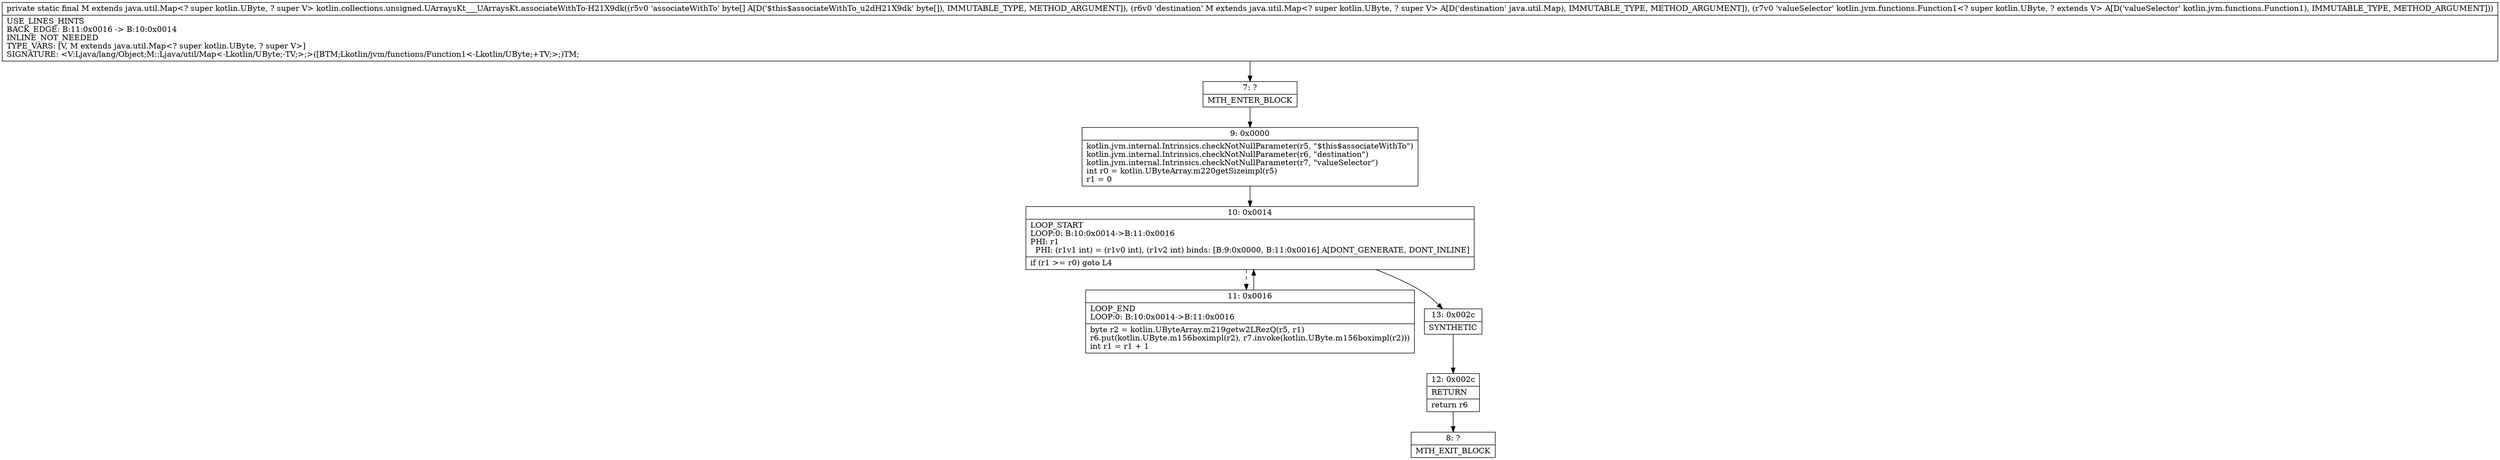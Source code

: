 digraph "CFG forkotlin.collections.unsigned.UArraysKt___UArraysKt.associateWithTo\-H21X9dk([BLjava\/util\/Map;Lkotlin\/jvm\/functions\/Function1;)Ljava\/util\/Map;" {
Node_7 [shape=record,label="{7\:\ ?|MTH_ENTER_BLOCK\l}"];
Node_9 [shape=record,label="{9\:\ 0x0000|kotlin.jvm.internal.Intrinsics.checkNotNullParameter(r5, \"$this$associateWithTo\")\lkotlin.jvm.internal.Intrinsics.checkNotNullParameter(r6, \"destination\")\lkotlin.jvm.internal.Intrinsics.checkNotNullParameter(r7, \"valueSelector\")\lint r0 = kotlin.UByteArray.m220getSizeimpl(r5)\lr1 = 0\l}"];
Node_10 [shape=record,label="{10\:\ 0x0014|LOOP_START\lLOOP:0: B:10:0x0014\-\>B:11:0x0016\lPHI: r1 \l  PHI: (r1v1 int) = (r1v0 int), (r1v2 int) binds: [B:9:0x0000, B:11:0x0016] A[DONT_GENERATE, DONT_INLINE]\l|if (r1 \>= r0) goto L4\l}"];
Node_11 [shape=record,label="{11\:\ 0x0016|LOOP_END\lLOOP:0: B:10:0x0014\-\>B:11:0x0016\l|byte r2 = kotlin.UByteArray.m219getw2LRezQ(r5, r1)\lr6.put(kotlin.UByte.m156boximpl(r2), r7.invoke(kotlin.UByte.m156boximpl(r2)))\lint r1 = r1 + 1\l}"];
Node_13 [shape=record,label="{13\:\ 0x002c|SYNTHETIC\l}"];
Node_12 [shape=record,label="{12\:\ 0x002c|RETURN\l|return r6\l}"];
Node_8 [shape=record,label="{8\:\ ?|MTH_EXIT_BLOCK\l}"];
MethodNode[shape=record,label="{private static final M extends java.util.Map\<? super kotlin.UByte, ? super V\> kotlin.collections.unsigned.UArraysKt___UArraysKt.associateWithTo\-H21X9dk((r5v0 'associateWithTo' byte[] A[D('$this$associateWithTo_u2dH21X9dk' byte[]), IMMUTABLE_TYPE, METHOD_ARGUMENT]), (r6v0 'destination' M extends java.util.Map\<? super kotlin.UByte, ? super V\> A[D('destination' java.util.Map), IMMUTABLE_TYPE, METHOD_ARGUMENT]), (r7v0 'valueSelector' kotlin.jvm.functions.Function1\<? super kotlin.UByte, ? extends V\> A[D('valueSelector' kotlin.jvm.functions.Function1), IMMUTABLE_TYPE, METHOD_ARGUMENT]))  | USE_LINES_HINTS\lBACK_EDGE: B:11:0x0016 \-\> B:10:0x0014\lINLINE_NOT_NEEDED\lTYPE_VARS: [V, M extends java.util.Map\<? super kotlin.UByte, ? super V\>]\lSIGNATURE: \<V:Ljava\/lang\/Object;M::Ljava\/util\/Map\<\-Lkotlin\/UByte;\-TV;\>;\>([BTM;Lkotlin\/jvm\/functions\/Function1\<\-Lkotlin\/UByte;+TV;\>;)TM;\l}"];
MethodNode -> Node_7;Node_7 -> Node_9;
Node_9 -> Node_10;
Node_10 -> Node_11[style=dashed];
Node_10 -> Node_13;
Node_11 -> Node_10;
Node_13 -> Node_12;
Node_12 -> Node_8;
}

